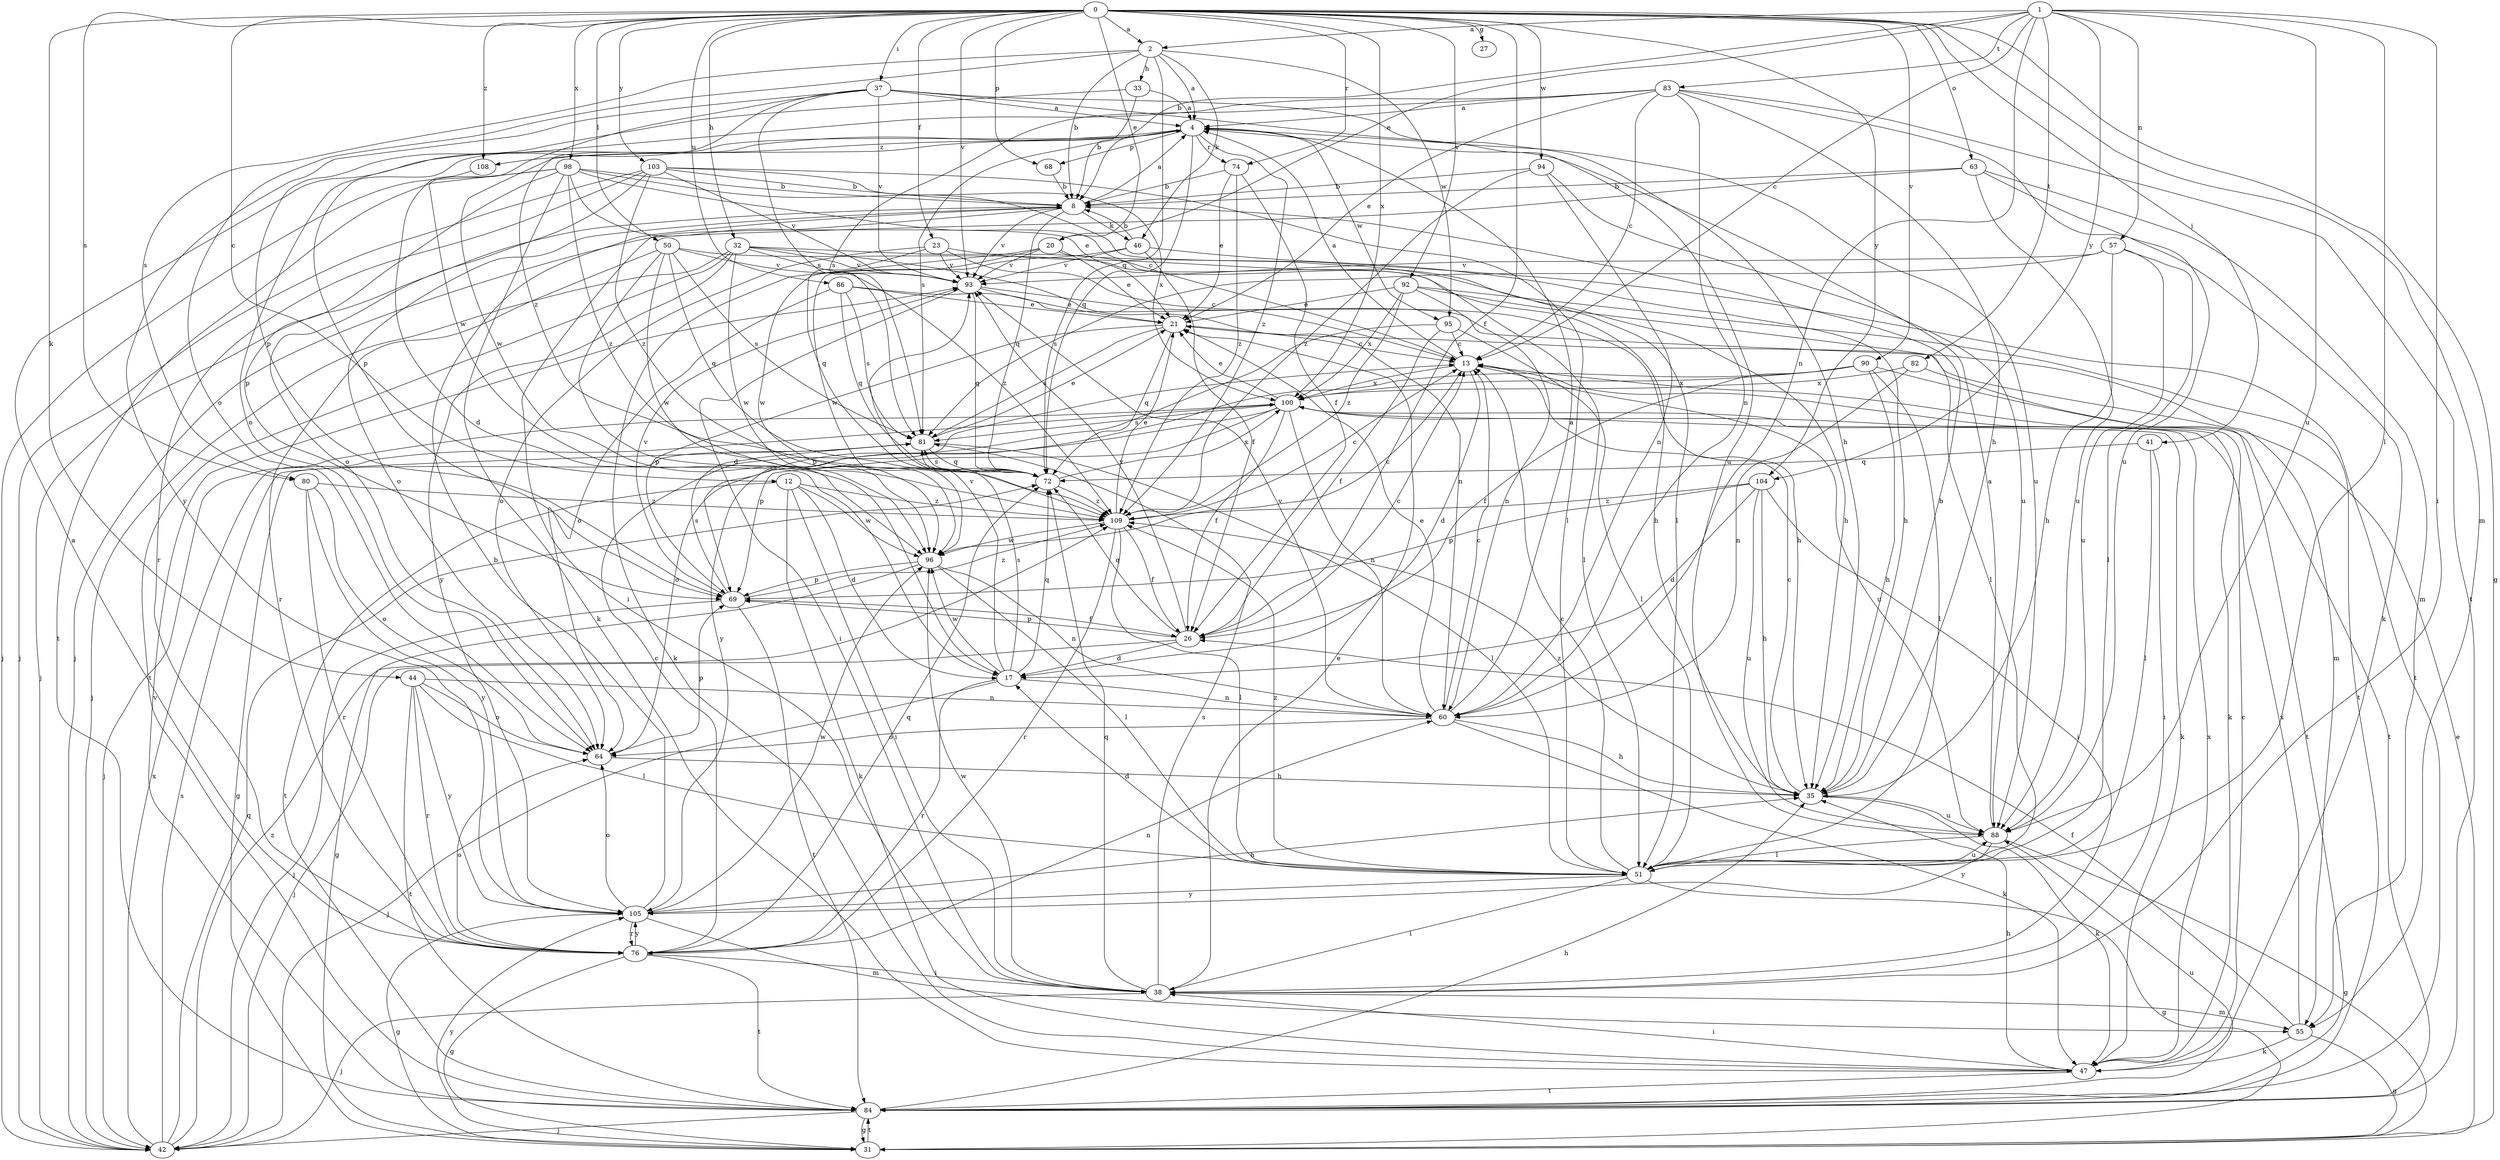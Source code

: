 strict digraph  {
0;
1;
2;
4;
8;
12;
13;
17;
20;
21;
23;
26;
27;
31;
32;
33;
35;
37;
38;
41;
42;
44;
46;
47;
50;
51;
55;
57;
60;
63;
64;
68;
69;
72;
74;
76;
80;
81;
82;
83;
84;
86;
88;
90;
92;
93;
94;
95;
96;
98;
100;
103;
104;
105;
108;
109;
0 -> 2  [label=a];
0 -> 12  [label=c];
0 -> 20  [label=e];
0 -> 23  [label=f];
0 -> 26  [label=f];
0 -> 27  [label=g];
0 -> 31  [label=g];
0 -> 32  [label=h];
0 -> 37  [label=i];
0 -> 41  [label=j];
0 -> 44  [label=k];
0 -> 50  [label=l];
0 -> 55  [label=m];
0 -> 63  [label=o];
0 -> 68  [label=p];
0 -> 74  [label=r];
0 -> 80  [label=s];
0 -> 86  [label=u];
0 -> 90  [label=v];
0 -> 92  [label=v];
0 -> 93  [label=v];
0 -> 94  [label=w];
0 -> 98  [label=x];
0 -> 100  [label=x];
0 -> 103  [label=y];
0 -> 104  [label=y];
0 -> 108  [label=z];
1 -> 2  [label=a];
1 -> 8  [label=b];
1 -> 13  [label=c];
1 -> 20  [label=e];
1 -> 38  [label=i];
1 -> 51  [label=l];
1 -> 57  [label=n];
1 -> 60  [label=n];
1 -> 82  [label=t];
1 -> 83  [label=t];
1 -> 88  [label=u];
1 -> 104  [label=y];
2 -> 4  [label=a];
2 -> 8  [label=b];
2 -> 33  [label=h];
2 -> 46  [label=k];
2 -> 64  [label=o];
2 -> 72  [label=q];
2 -> 80  [label=s];
2 -> 95  [label=w];
4 -> 68  [label=p];
4 -> 69  [label=p];
4 -> 72  [label=q];
4 -> 74  [label=r];
4 -> 81  [label=s];
4 -> 88  [label=u];
4 -> 95  [label=w];
4 -> 96  [label=w];
4 -> 108  [label=z];
4 -> 109  [label=z];
8 -> 4  [label=a];
8 -> 38  [label=i];
8 -> 42  [label=j];
8 -> 46  [label=k];
8 -> 64  [label=o];
8 -> 72  [label=q];
8 -> 93  [label=v];
12 -> 17  [label=d];
12 -> 38  [label=i];
12 -> 47  [label=k];
12 -> 84  [label=t];
12 -> 96  [label=w];
12 -> 109  [label=z];
13 -> 4  [label=a];
13 -> 17  [label=d];
13 -> 47  [label=k];
13 -> 88  [label=u];
13 -> 100  [label=x];
17 -> 42  [label=j];
17 -> 60  [label=n];
17 -> 72  [label=q];
17 -> 76  [label=r];
17 -> 81  [label=s];
17 -> 93  [label=v];
17 -> 96  [label=w];
20 -> 21  [label=e];
20 -> 47  [label=k];
20 -> 84  [label=t];
20 -> 93  [label=v];
20 -> 96  [label=w];
21 -> 13  [label=c];
21 -> 69  [label=p];
21 -> 72  [label=q];
21 -> 81  [label=s];
23 -> 13  [label=c];
23 -> 35  [label=h];
23 -> 64  [label=o];
23 -> 72  [label=q];
23 -> 93  [label=v];
26 -> 13  [label=c];
26 -> 17  [label=d];
26 -> 42  [label=j];
26 -> 69  [label=p];
26 -> 72  [label=q];
26 -> 93  [label=v];
31 -> 21  [label=e];
31 -> 84  [label=t];
31 -> 105  [label=y];
32 -> 42  [label=j];
32 -> 51  [label=l];
32 -> 60  [label=n];
32 -> 84  [label=t];
32 -> 93  [label=v];
32 -> 96  [label=w];
32 -> 105  [label=y];
32 -> 109  [label=z];
33 -> 4  [label=a];
33 -> 8  [label=b];
33 -> 69  [label=p];
35 -> 8  [label=b];
35 -> 13  [label=c];
35 -> 47  [label=k];
35 -> 88  [label=u];
35 -> 109  [label=z];
37 -> 4  [label=a];
37 -> 35  [label=h];
37 -> 81  [label=s];
37 -> 88  [label=u];
37 -> 93  [label=v];
37 -> 96  [label=w];
37 -> 105  [label=y];
37 -> 109  [label=z];
38 -> 21  [label=e];
38 -> 42  [label=j];
38 -> 55  [label=m];
38 -> 72  [label=q];
38 -> 81  [label=s];
38 -> 96  [label=w];
41 -> 38  [label=i];
41 -> 51  [label=l];
41 -> 72  [label=q];
42 -> 72  [label=q];
42 -> 81  [label=s];
42 -> 100  [label=x];
42 -> 109  [label=z];
44 -> 51  [label=l];
44 -> 60  [label=n];
44 -> 64  [label=o];
44 -> 76  [label=r];
44 -> 84  [label=t];
44 -> 105  [label=y];
46 -> 8  [label=b];
46 -> 26  [label=f];
46 -> 35  [label=h];
46 -> 93  [label=v];
46 -> 96  [label=w];
47 -> 13  [label=c];
47 -> 35  [label=h];
47 -> 38  [label=i];
47 -> 84  [label=t];
47 -> 100  [label=x];
50 -> 17  [label=d];
50 -> 35  [label=h];
50 -> 72  [label=q];
50 -> 76  [label=r];
50 -> 81  [label=s];
50 -> 93  [label=v];
50 -> 96  [label=w];
51 -> 13  [label=c];
51 -> 17  [label=d];
51 -> 31  [label=g];
51 -> 38  [label=i];
51 -> 88  [label=u];
51 -> 105  [label=y];
51 -> 109  [label=z];
55 -> 26  [label=f];
55 -> 31  [label=g];
55 -> 47  [label=k];
55 -> 100  [label=x];
57 -> 35  [label=h];
57 -> 51  [label=l];
57 -> 81  [label=s];
57 -> 88  [label=u];
57 -> 93  [label=v];
60 -> 4  [label=a];
60 -> 13  [label=c];
60 -> 21  [label=e];
60 -> 35  [label=h];
60 -> 47  [label=k];
60 -> 64  [label=o];
60 -> 93  [label=v];
63 -> 8  [label=b];
63 -> 42  [label=j];
63 -> 47  [label=k];
63 -> 55  [label=m];
63 -> 88  [label=u];
64 -> 35  [label=h];
64 -> 69  [label=p];
68 -> 8  [label=b];
69 -> 26  [label=f];
69 -> 42  [label=j];
69 -> 81  [label=s];
69 -> 84  [label=t];
69 -> 93  [label=v];
69 -> 109  [label=z];
72 -> 81  [label=s];
72 -> 100  [label=x];
72 -> 109  [label=z];
74 -> 8  [label=b];
74 -> 21  [label=e];
74 -> 26  [label=f];
74 -> 109  [label=z];
76 -> 4  [label=a];
76 -> 13  [label=c];
76 -> 31  [label=g];
76 -> 38  [label=i];
76 -> 60  [label=n];
76 -> 64  [label=o];
76 -> 72  [label=q];
76 -> 84  [label=t];
76 -> 105  [label=y];
80 -> 64  [label=o];
80 -> 76  [label=r];
80 -> 105  [label=y];
80 -> 109  [label=z];
81 -> 21  [label=e];
81 -> 31  [label=g];
81 -> 51  [label=l];
81 -> 72  [label=q];
82 -> 60  [label=n];
82 -> 84  [label=t];
82 -> 100  [label=x];
83 -> 4  [label=a];
83 -> 13  [label=c];
83 -> 21  [label=e];
83 -> 35  [label=h];
83 -> 60  [label=n];
83 -> 64  [label=o];
83 -> 81  [label=s];
83 -> 84  [label=t];
83 -> 88  [label=u];
84 -> 31  [label=g];
84 -> 35  [label=h];
84 -> 42  [label=j];
84 -> 88  [label=u];
84 -> 93  [label=v];
86 -> 21  [label=e];
86 -> 55  [label=m];
86 -> 64  [label=o];
86 -> 72  [label=q];
86 -> 81  [label=s];
88 -> 4  [label=a];
88 -> 31  [label=g];
88 -> 51  [label=l];
88 -> 105  [label=y];
90 -> 26  [label=f];
90 -> 35  [label=h];
90 -> 51  [label=l];
90 -> 84  [label=t];
90 -> 100  [label=x];
90 -> 105  [label=y];
92 -> 21  [label=e];
92 -> 51  [label=l];
92 -> 60  [label=n];
92 -> 84  [label=t];
92 -> 100  [label=x];
92 -> 109  [label=z];
93 -> 21  [label=e];
93 -> 35  [label=h];
93 -> 38  [label=i];
93 -> 72  [label=q];
94 -> 8  [label=b];
94 -> 60  [label=n];
94 -> 88  [label=u];
94 -> 109  [label=z];
95 -> 13  [label=c];
95 -> 26  [label=f];
95 -> 51  [label=l];
95 -> 69  [label=p];
96 -> 13  [label=c];
96 -> 31  [label=g];
96 -> 51  [label=l];
96 -> 60  [label=n];
96 -> 69  [label=p];
98 -> 8  [label=b];
98 -> 13  [label=c];
98 -> 21  [label=e];
98 -> 42  [label=j];
98 -> 47  [label=k];
98 -> 51  [label=l];
98 -> 69  [label=p];
98 -> 84  [label=t];
98 -> 109  [label=z];
100 -> 21  [label=e];
100 -> 26  [label=f];
100 -> 42  [label=j];
100 -> 47  [label=k];
100 -> 60  [label=n];
100 -> 64  [label=o];
100 -> 69  [label=p];
100 -> 81  [label=s];
103 -> 8  [label=b];
103 -> 42  [label=j];
103 -> 51  [label=l];
103 -> 64  [label=o];
103 -> 76  [label=r];
103 -> 93  [label=v];
103 -> 100  [label=x];
103 -> 109  [label=z];
104 -> 17  [label=d];
104 -> 35  [label=h];
104 -> 38  [label=i];
104 -> 69  [label=p];
104 -> 88  [label=u];
104 -> 109  [label=z];
105 -> 8  [label=b];
105 -> 31  [label=g];
105 -> 35  [label=h];
105 -> 55  [label=m];
105 -> 64  [label=o];
105 -> 76  [label=r];
105 -> 96  [label=w];
108 -> 17  [label=d];
109 -> 13  [label=c];
109 -> 21  [label=e];
109 -> 26  [label=f];
109 -> 51  [label=l];
109 -> 76  [label=r];
109 -> 96  [label=w];
}
